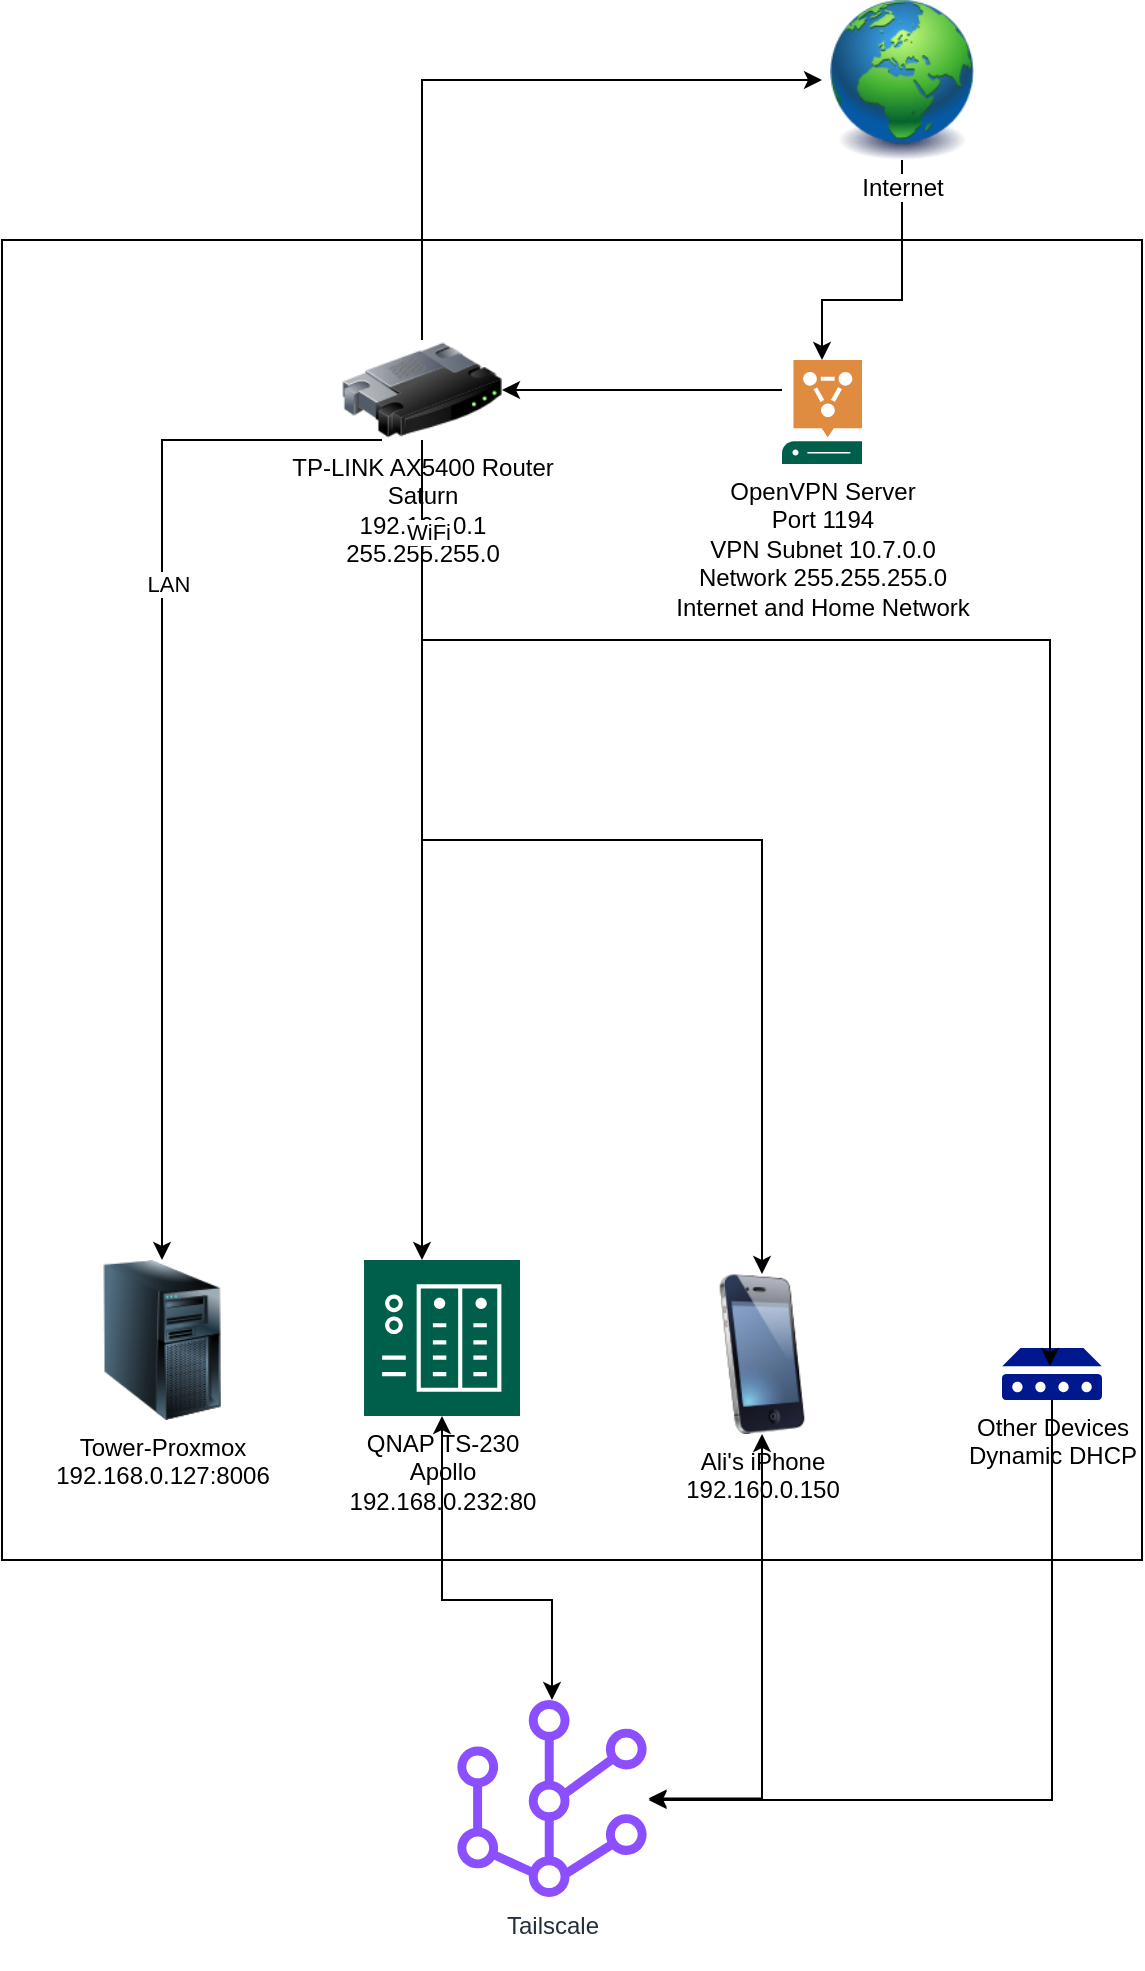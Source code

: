 <mxfile version="24.7.8">
  <diagram name="Page-1" id="JTN_YmU6QN2MSk76uPGW">
    <mxGraphModel dx="1570" dy="936" grid="1" gridSize="10" guides="1" tooltips="1" connect="1" arrows="1" fold="1" page="1" pageScale="1" pageWidth="850" pageHeight="1100" math="0" shadow="0">
      <root>
        <mxCell id="0" />
        <mxCell id="1" parent="0" />
        <mxCell id="t9dlJMMwJ0cxzwzTNBsP-29" value="" style="rounded=0;whiteSpace=wrap;html=1;" vertex="1" parent="1">
          <mxGeometry x="190" y="140" width="570" height="660" as="geometry" />
        </mxCell>
        <mxCell id="t9dlJMMwJ0cxzwzTNBsP-33" style="edgeStyle=orthogonalEdgeStyle;rounded=0;orthogonalLoop=1;jettySize=auto;html=1;entryX=0.5;entryY=0;entryDx=0;entryDy=0;exitX=0.25;exitY=1;exitDx=0;exitDy=0;" edge="1" parent="1" source="t9dlJMMwJ0cxzwzTNBsP-2" target="t9dlJMMwJ0cxzwzTNBsP-1">
          <mxGeometry relative="1" as="geometry">
            <Array as="points">
              <mxPoint x="270" y="240" />
            </Array>
          </mxGeometry>
        </mxCell>
        <mxCell id="t9dlJMMwJ0cxzwzTNBsP-38" value="LAN" style="edgeLabel;html=1;align=center;verticalAlign=middle;resizable=0;points=[];" vertex="1" connectable="0" parent="t9dlJMMwJ0cxzwzTNBsP-33">
          <mxGeometry x="-0.3" y="3" relative="1" as="geometry">
            <mxPoint as="offset" />
          </mxGeometry>
        </mxCell>
        <mxCell id="t9dlJMMwJ0cxzwzTNBsP-34" style="edgeStyle=orthogonalEdgeStyle;rounded=0;orthogonalLoop=1;jettySize=auto;html=1;exitX=0.5;exitY=1;exitDx=0;exitDy=0;" edge="1" parent="1" source="t9dlJMMwJ0cxzwzTNBsP-2" target="t9dlJMMwJ0cxzwzTNBsP-22">
          <mxGeometry relative="1" as="geometry">
            <Array as="points">
              <mxPoint x="400" y="440" />
              <mxPoint x="570" y="440" />
            </Array>
          </mxGeometry>
        </mxCell>
        <mxCell id="t9dlJMMwJ0cxzwzTNBsP-1" value="&lt;div&gt;Tower-Proxmox&lt;br&gt;192.168.0.127:8006&lt;/div&gt;" style="image;html=1;image=img/lib/clip_art/computers/Server_Tower_128x128.png" vertex="1" parent="1">
          <mxGeometry x="230" y="650" width="80" height="80" as="geometry" />
        </mxCell>
        <mxCell id="t9dlJMMwJ0cxzwzTNBsP-51" style="edgeStyle=orthogonalEdgeStyle;rounded=0;orthogonalLoop=1;jettySize=auto;html=1;" edge="1" parent="1" source="t9dlJMMwJ0cxzwzTNBsP-2" target="t9dlJMMwJ0cxzwzTNBsP-7">
          <mxGeometry relative="1" as="geometry">
            <Array as="points">
              <mxPoint x="400" y="550" />
              <mxPoint x="400" y="550" />
            </Array>
          </mxGeometry>
        </mxCell>
        <mxCell id="t9dlJMMwJ0cxzwzTNBsP-2" value="TP-LINK AX5400 Router&lt;br&gt;Saturn&lt;br&gt;192.168.0.1&lt;br&gt;&lt;div&gt;255.255.255.0&lt;/div&gt;&lt;div&gt;&lt;br&gt;&lt;/div&gt;" style="image;html=1;image=img/lib/clip_art/networking/Router_128x128.png" vertex="1" parent="1">
          <mxGeometry x="360" y="190" width="80" height="50" as="geometry" />
        </mxCell>
        <mxCell id="t9dlJMMwJ0cxzwzTNBsP-41" style="edgeStyle=orthogonalEdgeStyle;rounded=0;orthogonalLoop=1;jettySize=auto;html=1;" edge="1" parent="1" source="t9dlJMMwJ0cxzwzTNBsP-3" target="t9dlJMMwJ0cxzwzTNBsP-39">
          <mxGeometry relative="1" as="geometry">
            <Array as="points">
              <mxPoint x="640" y="170" />
              <mxPoint x="600" y="170" />
            </Array>
          </mxGeometry>
        </mxCell>
        <mxCell id="t9dlJMMwJ0cxzwzTNBsP-52" style="edgeStyle=orthogonalEdgeStyle;rounded=0;orthogonalLoop=1;jettySize=auto;html=1;startArrow=classic;startFill=1;endArrow=none;endFill=0;" edge="1" parent="1" source="t9dlJMMwJ0cxzwzTNBsP-3" target="t9dlJMMwJ0cxzwzTNBsP-2">
          <mxGeometry relative="1" as="geometry" />
        </mxCell>
        <mxCell id="t9dlJMMwJ0cxzwzTNBsP-3" value="&lt;div&gt;Internet&lt;/div&gt;" style="image;html=1;image=img/lib/clip_art/general/Earth_globe_128x128.png" vertex="1" parent="1">
          <mxGeometry x="600" y="20" width="80" height="80" as="geometry" />
        </mxCell>
        <mxCell id="t9dlJMMwJ0cxzwzTNBsP-7" value="&lt;div&gt;QNAP TS-230&lt;br&gt;Apollo&lt;/div&gt;&lt;div&gt;192.168.0.232:80&lt;/div&gt;&lt;div&gt;&lt;br&gt;&lt;/div&gt;" style="sketch=0;pointerEvents=1;shadow=0;dashed=0;html=1;strokeColor=none;fillColor=#005F4B;labelPosition=center;verticalLabelPosition=bottom;verticalAlign=top;align=center;outlineConnect=0;shape=mxgraph.veeam2.nas;" vertex="1" parent="1">
          <mxGeometry x="371" y="650" width="78" height="78" as="geometry" />
        </mxCell>
        <mxCell id="t9dlJMMwJ0cxzwzTNBsP-22" value="Ali&#39;s iPhone&lt;br&gt;&lt;div&gt;192.160.0.150&lt;/div&gt;&lt;div&gt;&lt;br&gt;&lt;/div&gt;" style="image;html=1;image=img/lib/clip_art/telecommunication/iPhone_128x128.png" vertex="1" parent="1">
          <mxGeometry x="530" y="657" width="80" height="80" as="geometry" />
        </mxCell>
        <mxCell id="t9dlJMMwJ0cxzwzTNBsP-49" style="edgeStyle=orthogonalEdgeStyle;rounded=0;orthogonalLoop=1;jettySize=auto;html=1;" edge="1" parent="1" source="t9dlJMMwJ0cxzwzTNBsP-25" target="t9dlJMMwJ0cxzwzTNBsP-44">
          <mxGeometry relative="1" as="geometry">
            <Array as="points">
              <mxPoint x="715" y="920" />
            </Array>
          </mxGeometry>
        </mxCell>
        <mxCell id="t9dlJMMwJ0cxzwzTNBsP-25" value="&lt;div&gt;Other Devices&lt;/div&gt;&lt;div&gt;Dynamic DHCP&lt;br&gt;&lt;/div&gt;" style="sketch=0;aspect=fixed;pointerEvents=1;shadow=0;dashed=0;html=1;strokeColor=none;labelPosition=center;verticalLabelPosition=bottom;verticalAlign=top;align=center;fillColor=#00188D;shape=mxgraph.mscae.enterprise.device" vertex="1" parent="1">
          <mxGeometry x="690" y="694" width="50" height="26" as="geometry" />
        </mxCell>
        <mxCell id="t9dlJMMwJ0cxzwzTNBsP-35" style="edgeStyle=orthogonalEdgeStyle;rounded=0;orthogonalLoop=1;jettySize=auto;html=1;entryX=0.48;entryY=0.346;entryDx=0;entryDy=0;entryPerimeter=0;exitX=0.5;exitY=1;exitDx=0;exitDy=0;" edge="1" parent="1" source="t9dlJMMwJ0cxzwzTNBsP-2" target="t9dlJMMwJ0cxzwzTNBsP-25">
          <mxGeometry relative="1" as="geometry">
            <Array as="points">
              <mxPoint x="400" y="340" />
              <mxPoint x="714" y="340" />
            </Array>
          </mxGeometry>
        </mxCell>
        <mxCell id="t9dlJMMwJ0cxzwzTNBsP-36" value="&lt;div&gt;WiFi&lt;/div&gt;" style="edgeLabel;html=1;align=center;verticalAlign=middle;resizable=0;points=[];" vertex="1" connectable="0" parent="t9dlJMMwJ0cxzwzTNBsP-35">
          <mxGeometry x="-0.881" y="3" relative="1" as="geometry">
            <mxPoint as="offset" />
          </mxGeometry>
        </mxCell>
        <mxCell id="t9dlJMMwJ0cxzwzTNBsP-42" style="edgeStyle=orthogonalEdgeStyle;rounded=0;orthogonalLoop=1;jettySize=auto;html=1;entryX=1;entryY=0.5;entryDx=0;entryDy=0;startArrow=none;startFill=0;endArrow=classic;endFill=1;" edge="1" parent="1" source="t9dlJMMwJ0cxzwzTNBsP-39" target="t9dlJMMwJ0cxzwzTNBsP-2">
          <mxGeometry relative="1" as="geometry">
            <Array as="points">
              <mxPoint x="560" y="215" />
              <mxPoint x="560" y="215" />
            </Array>
          </mxGeometry>
        </mxCell>
        <mxCell id="t9dlJMMwJ0cxzwzTNBsP-39" value="&lt;div&gt;OpenVPN Server&lt;br&gt;Port 1194&lt;br&gt;VPN Subnet 10.7.0.0&lt;br&gt;Network 255.255.255.0&lt;/div&gt;&lt;div&gt;Internet and Home Network&lt;br&gt;&lt;/div&gt;" style="sketch=0;pointerEvents=1;shadow=0;dashed=0;html=1;strokeColor=none;fillColor=#005F4B;labelPosition=center;verticalLabelPosition=bottom;verticalAlign=top;align=center;outlineConnect=0;shape=mxgraph.veeam2.vpn_server;" vertex="1" parent="1">
          <mxGeometry x="580" y="200" width="40" height="52" as="geometry" />
        </mxCell>
        <mxCell id="t9dlJMMwJ0cxzwzTNBsP-47" style="edgeStyle=orthogonalEdgeStyle;rounded=0;orthogonalLoop=1;jettySize=auto;html=1;startArrow=classic;startFill=1;" edge="1" parent="1" source="t9dlJMMwJ0cxzwzTNBsP-44" target="t9dlJMMwJ0cxzwzTNBsP-7">
          <mxGeometry relative="1" as="geometry">
            <mxPoint x="169.89" y="850" as="targetPoint" />
            <Array as="points">
              <mxPoint x="465" y="820" />
              <mxPoint x="410" y="820" />
            </Array>
          </mxGeometry>
        </mxCell>
        <mxCell id="t9dlJMMwJ0cxzwzTNBsP-48" style="edgeStyle=orthogonalEdgeStyle;rounded=0;orthogonalLoop=1;jettySize=auto;html=1;startArrow=classic;startFill=1;" edge="1" parent="1" source="t9dlJMMwJ0cxzwzTNBsP-44" target="t9dlJMMwJ0cxzwzTNBsP-22">
          <mxGeometry relative="1" as="geometry" />
        </mxCell>
        <mxCell id="t9dlJMMwJ0cxzwzTNBsP-44" value="&lt;div&gt;Tailscale&lt;/div&gt;&lt;div&gt;&lt;br&gt;&lt;/div&gt;" style="sketch=0;outlineConnect=0;fontColor=#232F3E;gradientColor=none;fillColor=#8C4FFF;strokeColor=none;dashed=0;verticalLabelPosition=bottom;verticalAlign=top;align=center;html=1;fontSize=12;fontStyle=0;aspect=fixed;pointerEvents=1;shape=mxgraph.aws4.mesh;" vertex="1" parent="1">
          <mxGeometry x="415.11" y="870" width="99.78" height="98.5" as="geometry" />
        </mxCell>
      </root>
    </mxGraphModel>
  </diagram>
</mxfile>
